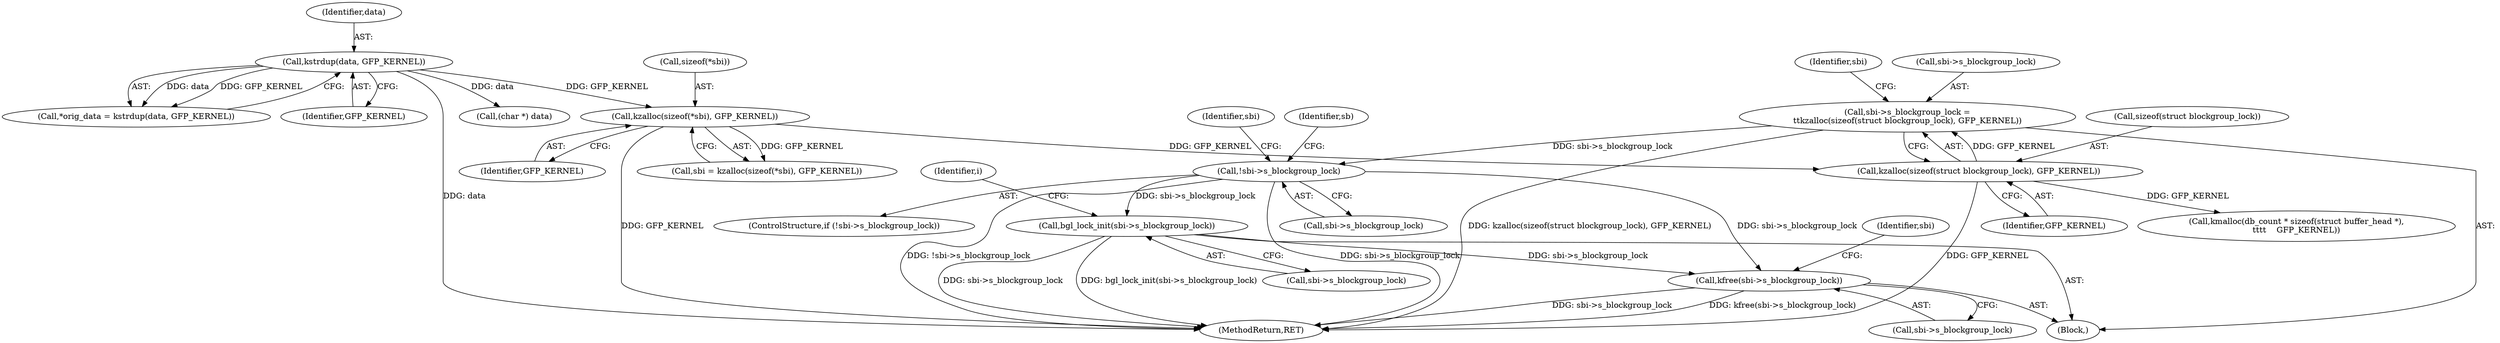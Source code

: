 digraph "0_linux_0449641130f5652b344ef6fa39fa019d7e94660a@pointer" {
"1000185" [label="(Call,sbi->s_blockgroup_lock =\n\t\tkzalloc(sizeof(struct blockgroup_lock), GFP_KERNEL))"];
"1000189" [label="(Call,kzalloc(sizeof(struct blockgroup_lock), GFP_KERNEL))"];
"1000176" [label="(Call,kzalloc(sizeof(*sbi), GFP_KERNEL))"];
"1000128" [label="(Call,kstrdup(data, GFP_KERNEL))"];
"1000194" [label="(Call,!sbi->s_blockgroup_lock)"];
"1001245" [label="(Call,bgl_lock_init(sbi->s_blockgroup_lock))"];
"1002211" [label="(Call,kfree(sbi->s_blockgroup_lock))"];
"1000185" [label="(Call,sbi->s_blockgroup_lock =\n\t\tkzalloc(sizeof(struct blockgroup_lock), GFP_KERNEL))"];
"1000129" [label="(Identifier,data)"];
"1000128" [label="(Call,kstrdup(data, GFP_KERNEL))"];
"1000559" [label="(Call,(char *) data)"];
"1000194" [label="(Call,!sbi->s_blockgroup_lock)"];
"1000176" [label="(Call,kzalloc(sizeof(*sbi), GFP_KERNEL))"];
"1000177" [label="(Call,sizeof(*sbi))"];
"1000130" [label="(Identifier,GFP_KERNEL)"];
"1000204" [label="(Identifier,sb)"];
"1000189" [label="(Call,kzalloc(sizeof(struct blockgroup_lock), GFP_KERNEL))"];
"1001251" [label="(Identifier,i)"];
"1000192" [label="(Identifier,GFP_KERNEL)"];
"1002216" [label="(Identifier,sbi)"];
"1000200" [label="(Identifier,sbi)"];
"1000196" [label="(Identifier,sbi)"];
"1002211" [label="(Call,kfree(sbi->s_blockgroup_lock))"];
"1000174" [label="(Call,sbi = kzalloc(sizeof(*sbi), GFP_KERNEL))"];
"1000190" [label="(Call,sizeof(struct blockgroup_lock))"];
"1000195" [label="(Call,sbi->s_blockgroup_lock)"];
"1000186" [label="(Call,sbi->s_blockgroup_lock)"];
"1000126" [label="(Call,*orig_data = kstrdup(data, GFP_KERNEL))"];
"1000180" [label="(Identifier,GFP_KERNEL)"];
"1001216" [label="(Call,kmalloc(db_count * sizeof(struct buffer_head *),\n\t\t\t\t    GFP_KERNEL))"];
"1000193" [label="(ControlStructure,if (!sbi->s_blockgroup_lock))"];
"1002212" [label="(Call,sbi->s_blockgroup_lock)"];
"1001245" [label="(Call,bgl_lock_init(sbi->s_blockgroup_lock))"];
"1001246" [label="(Call,sbi->s_blockgroup_lock)"];
"1002222" [label="(MethodReturn,RET)"];
"1000124" [label="(Block,)"];
"1000185" -> "1000124"  [label="AST: "];
"1000185" -> "1000189"  [label="CFG: "];
"1000186" -> "1000185"  [label="AST: "];
"1000189" -> "1000185"  [label="AST: "];
"1000196" -> "1000185"  [label="CFG: "];
"1000185" -> "1002222"  [label="DDG: kzalloc(sizeof(struct blockgroup_lock), GFP_KERNEL)"];
"1000189" -> "1000185"  [label="DDG: GFP_KERNEL"];
"1000185" -> "1000194"  [label="DDG: sbi->s_blockgroup_lock"];
"1000189" -> "1000192"  [label="CFG: "];
"1000190" -> "1000189"  [label="AST: "];
"1000192" -> "1000189"  [label="AST: "];
"1000189" -> "1002222"  [label="DDG: GFP_KERNEL"];
"1000176" -> "1000189"  [label="DDG: GFP_KERNEL"];
"1000189" -> "1001216"  [label="DDG: GFP_KERNEL"];
"1000176" -> "1000174"  [label="AST: "];
"1000176" -> "1000180"  [label="CFG: "];
"1000177" -> "1000176"  [label="AST: "];
"1000180" -> "1000176"  [label="AST: "];
"1000174" -> "1000176"  [label="CFG: "];
"1000176" -> "1002222"  [label="DDG: GFP_KERNEL"];
"1000176" -> "1000174"  [label="DDG: GFP_KERNEL"];
"1000128" -> "1000176"  [label="DDG: GFP_KERNEL"];
"1000128" -> "1000126"  [label="AST: "];
"1000128" -> "1000130"  [label="CFG: "];
"1000129" -> "1000128"  [label="AST: "];
"1000130" -> "1000128"  [label="AST: "];
"1000126" -> "1000128"  [label="CFG: "];
"1000128" -> "1002222"  [label="DDG: data"];
"1000128" -> "1000126"  [label="DDG: data"];
"1000128" -> "1000126"  [label="DDG: GFP_KERNEL"];
"1000128" -> "1000559"  [label="DDG: data"];
"1000194" -> "1000193"  [label="AST: "];
"1000194" -> "1000195"  [label="CFG: "];
"1000195" -> "1000194"  [label="AST: "];
"1000200" -> "1000194"  [label="CFG: "];
"1000204" -> "1000194"  [label="CFG: "];
"1000194" -> "1002222"  [label="DDG: !sbi->s_blockgroup_lock"];
"1000194" -> "1002222"  [label="DDG: sbi->s_blockgroup_lock"];
"1000194" -> "1001245"  [label="DDG: sbi->s_blockgroup_lock"];
"1000194" -> "1002211"  [label="DDG: sbi->s_blockgroup_lock"];
"1001245" -> "1000124"  [label="AST: "];
"1001245" -> "1001246"  [label="CFG: "];
"1001246" -> "1001245"  [label="AST: "];
"1001251" -> "1001245"  [label="CFG: "];
"1001245" -> "1002222"  [label="DDG: sbi->s_blockgroup_lock"];
"1001245" -> "1002222"  [label="DDG: bgl_lock_init(sbi->s_blockgroup_lock)"];
"1001245" -> "1002211"  [label="DDG: sbi->s_blockgroup_lock"];
"1002211" -> "1000124"  [label="AST: "];
"1002211" -> "1002212"  [label="CFG: "];
"1002212" -> "1002211"  [label="AST: "];
"1002216" -> "1002211"  [label="CFG: "];
"1002211" -> "1002222"  [label="DDG: kfree(sbi->s_blockgroup_lock)"];
"1002211" -> "1002222"  [label="DDG: sbi->s_blockgroup_lock"];
}

